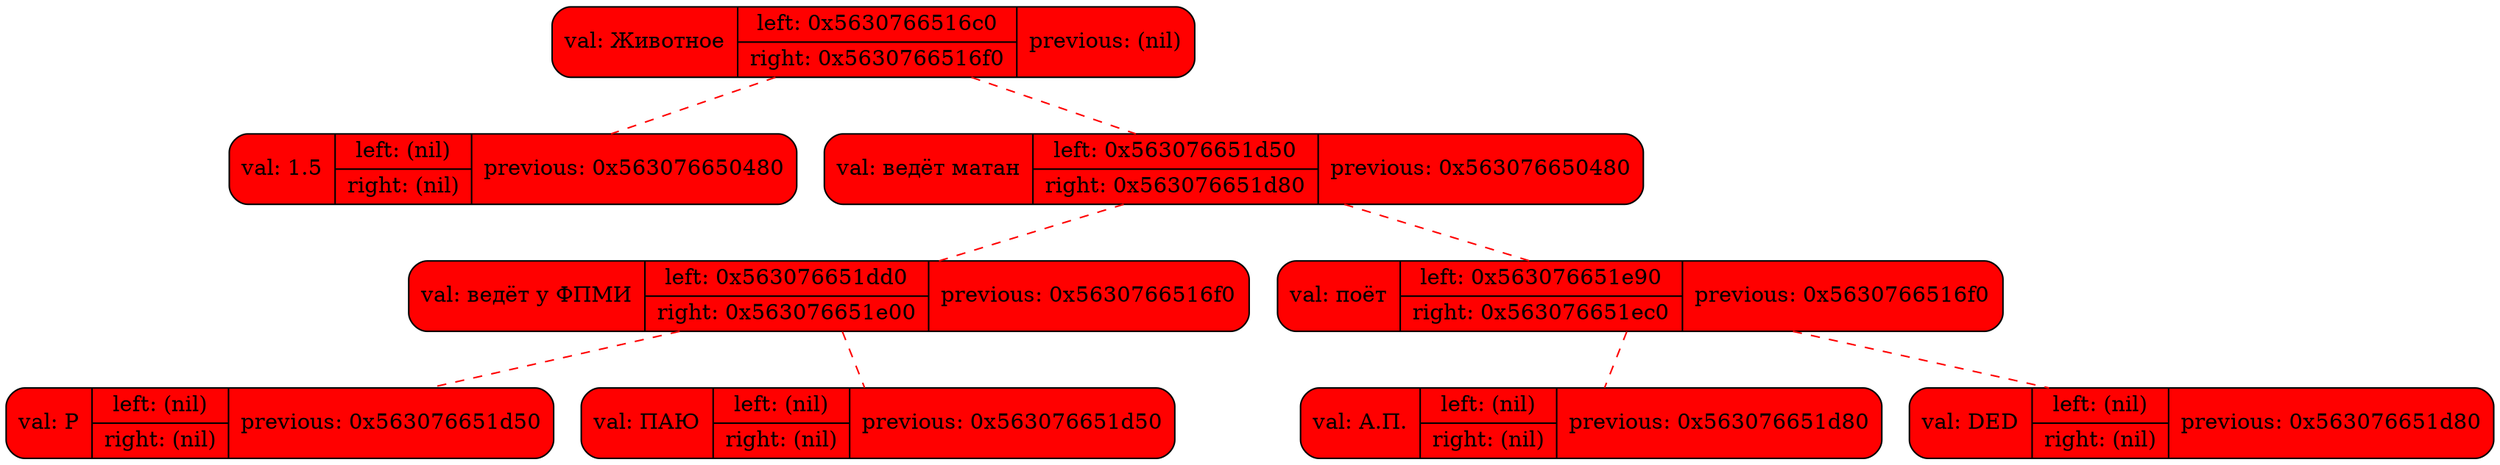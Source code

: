 digraph tree {
	rankdir=HR;
	label0x563076650480[shape=record, style="rounded, filled", fillcolor=red, label="{ {val: Животное | {left: 0x5630766516c0 | right: 0x5630766516f0} | previous: (nil) }}"];
	label0x5630766516c0[shape=record, style="rounded, filled", fillcolor=red, label="{ {val: 1.5 | {left: (nil) | right: (nil)} | previous: 0x563076650480 }}"];
	label0x563076650480->label0x5630766516c0 [color="red", style="dashed",arrowhead="none"]	label0x5630766516f0[shape=record, style="rounded, filled", fillcolor=red, label="{ {val: ведёт матан | {left: 0x563076651d50 | right: 0x563076651d80} | previous: 0x563076650480 }}"];
	label0x563076650480->label0x5630766516f0 [color="red", style="dashed",arrowhead="none"]	label0x563076651d50[shape=record, style="rounded, filled", fillcolor=red, label="{ {val: ведёт у ФПМИ | {left: 0x563076651dd0 | right: 0x563076651e00} | previous: 0x5630766516f0 }}"];
	label0x5630766516f0->label0x563076651d50 [color="red", style="dashed",arrowhead="none"]	label0x563076651dd0[shape=record, style="rounded, filled", fillcolor=red, label="{ {val: P | {left: (nil) | right: (nil)} | previous: 0x563076651d50 }}"];
	label0x563076651d50->label0x563076651dd0 [color="red", style="dashed",arrowhead="none"]	label0x563076651e00[shape=record, style="rounded, filled", fillcolor=red, label="{ {val: ПАЮ | {left: (nil) | right: (nil)} | previous: 0x563076651d50 }}"];
	label0x563076651d50->label0x563076651e00 [color="red", style="dashed",arrowhead="none"]	label0x563076651d80[shape=record, style="rounded, filled", fillcolor=red, label="{ {val: поёт | {left: 0x563076651e90 | right: 0x563076651ec0} | previous: 0x5630766516f0 }}"];
	label0x5630766516f0->label0x563076651d80 [color="red", style="dashed",arrowhead="none"]	label0x563076651e90[shape=record, style="rounded, filled", fillcolor=red, label="{ {val: А.П. | {left: (nil) | right: (nil)} | previous: 0x563076651d80 }}"];
	label0x563076651d80->label0x563076651e90 [color="red", style="dashed",arrowhead="none"]	label0x563076651ec0[shape=record, style="rounded, filled", fillcolor=red, label="{ {val: DED | {left: (nil) | right: (nil)} | previous: 0x563076651d80 }}"];
	label0x563076651d80->label0x563076651ec0 [color="red", style="dashed",arrowhead="none"]}